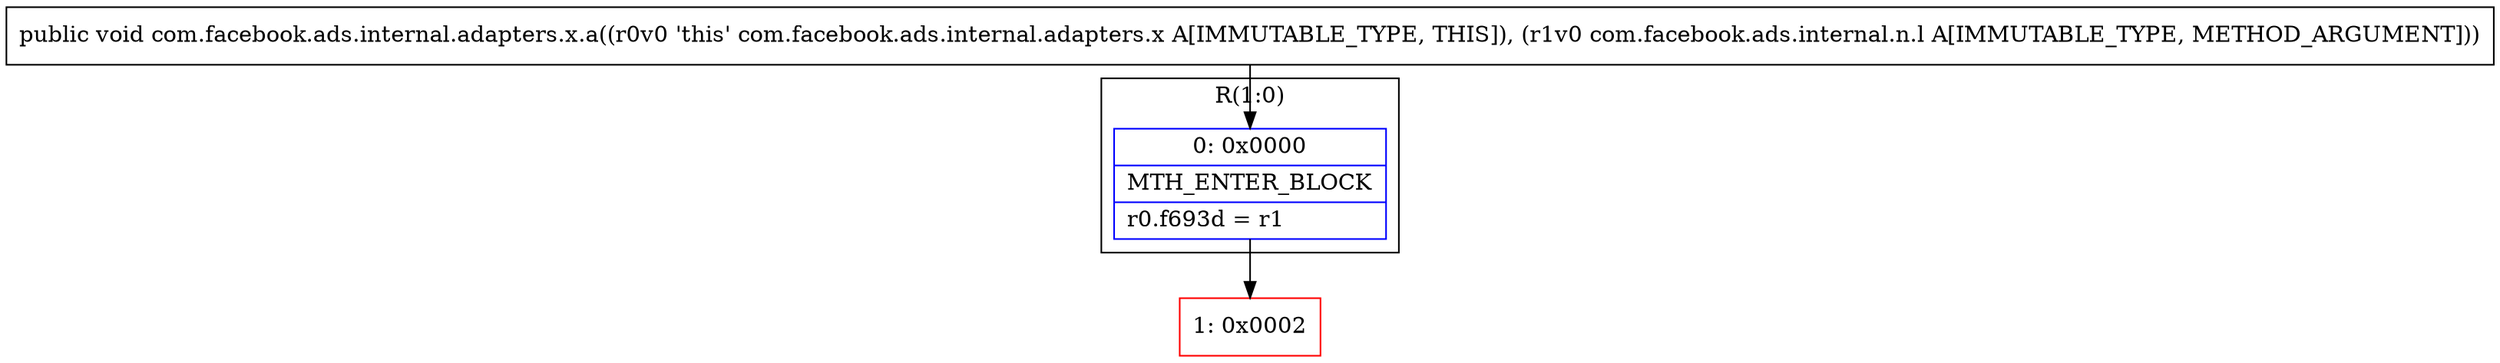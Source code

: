 digraph "CFG forcom.facebook.ads.internal.adapters.x.a(Lcom\/facebook\/ads\/internal\/n\/l;)V" {
subgraph cluster_Region_2086522355 {
label = "R(1:0)";
node [shape=record,color=blue];
Node_0 [shape=record,label="{0\:\ 0x0000|MTH_ENTER_BLOCK\l|r0.f693d = r1\l}"];
}
Node_1 [shape=record,color=red,label="{1\:\ 0x0002}"];
MethodNode[shape=record,label="{public void com.facebook.ads.internal.adapters.x.a((r0v0 'this' com.facebook.ads.internal.adapters.x A[IMMUTABLE_TYPE, THIS]), (r1v0 com.facebook.ads.internal.n.l A[IMMUTABLE_TYPE, METHOD_ARGUMENT])) }"];
MethodNode -> Node_0;
Node_0 -> Node_1;
}

